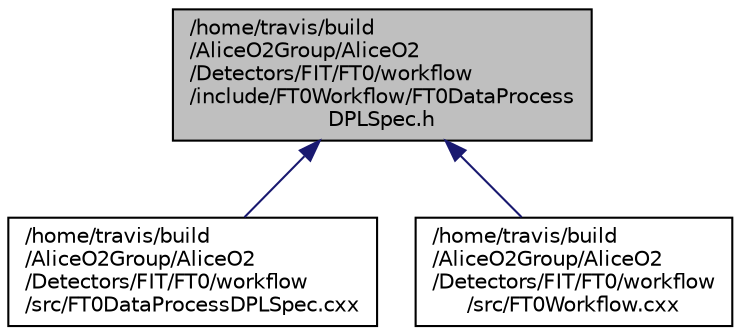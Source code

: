 digraph "/home/travis/build/AliceO2Group/AliceO2/Detectors/FIT/FT0/workflow/include/FT0Workflow/FT0DataProcessDPLSpec.h"
{
 // INTERACTIVE_SVG=YES
  bgcolor="transparent";
  edge [fontname="Helvetica",fontsize="10",labelfontname="Helvetica",labelfontsize="10"];
  node [fontname="Helvetica",fontsize="10",shape=record];
  Node159 [label="/home/travis/build\l/AliceO2Group/AliceO2\l/Detectors/FIT/FT0/workflow\l/include/FT0Workflow/FT0DataProcess\lDPLSpec.h",height=0.2,width=0.4,color="black", fillcolor="grey75", style="filled", fontcolor="black"];
  Node159 -> Node160 [dir="back",color="midnightblue",fontsize="10",style="solid",fontname="Helvetica"];
  Node160 [label="/home/travis/build\l/AliceO2Group/AliceO2\l/Detectors/FIT/FT0/workflow\l/src/FT0DataProcessDPLSpec.cxx",height=0.2,width=0.4,color="black",URL="$d7/d18/FT0DataProcessDPLSpec_8cxx.html"];
  Node159 -> Node161 [dir="back",color="midnightblue",fontsize="10",style="solid",fontname="Helvetica"];
  Node161 [label="/home/travis/build\l/AliceO2Group/AliceO2\l/Detectors/FIT/FT0/workflow\l/src/FT0Workflow.cxx",height=0.2,width=0.4,color="black",URL="$d6/d99/FT0Workflow_8cxx.html"];
}
